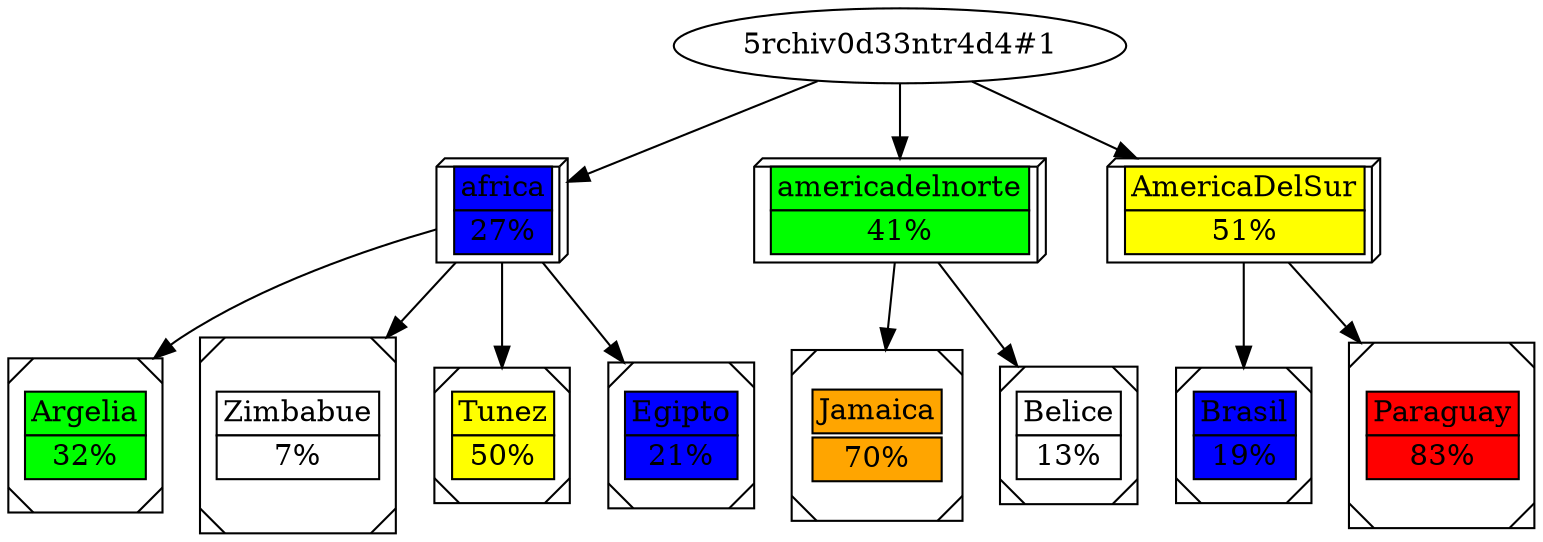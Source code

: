 digraph G {
"5rchiv0d33ntr4d4#1" -> "africa"
Argelia[label=<<table border="0" cellborder="1" cellspacing="0"><tr><td bgcolor="green">Argelia</td></tr><tr><td bgcolor="green">32%</td></tr></table>>, shape=Msquare];
africa -> Argelia

Zimbabue[label=<<table border="0" cellborder="1" cellspacing="0"><tr><td bgcolor="white">Zimbabue</td></tr><tr><td bgcolor="white">7%</td></tr></table>>, shape=Msquare];
africa -> Zimbabue

Tunez[label=<<table border="0" cellborder="1" cellspacing="0"><tr><td bgcolor="yellow">Tunez</td></tr><tr><td bgcolor="yellow">50%</td></tr></table>>, shape=Msquare];
africa -> Tunez

Egipto[label=<<table border="0" cellborder="1" cellspacing="0"><tr><td bgcolor="blue">Egipto</td></tr><tr><td bgcolor="blue">21%</td></tr></table>>, shape=Msquare];
africa -> Egipto

africa[label=<<table border="0" cellborder="1" cellspacing="0"><tr><td bgcolor="blue">africa</td></tr><tr><td bgcolor="blue">27%</td></tr></table>>, shape=box3d];
"5rchiv0d33ntr4d4#1" -> "americadelnorte"
Jamaica[label=<<table border="0" cellborder="1" ellspacing="0"><tr><td bgcolor="orange">Jamaica</td></tr><tr><td bgcolor="orange">70%</td></tr></table>>, shape=Msquare];
americadelnorte -> Jamaica

Belice[label=<<table border="0" cellborder="1" cellspacing="0"><tr><td bgcolor="white">Belice</td></tr><tr><td bgcolor="white">13%</td></tr></table>>, shape=Msquare];
americadelnorte -> Belice

americadelnorte[label=<<table border="0" cellborder="1" cellspacing="0"><tr><td bgcolor="green">americadelnorte</td></tr><tr><td bgcolor="green">41%</td></tr></table>>, shape=box3d];
"5rchiv0d33ntr4d4#1" -> "AmericaDelSur"
Brasil[label=<<table border="0" cellborder="1" cellspacing="0"><tr><td bgcolor="blue">Brasil</td></tr><tr><td bgcolor="blue">19%</td></tr></table>>, shape=Msquare];
AmericaDelSur -> Brasil

Paraguay[label=<<table border="0" cellborder="1" cellspacing="0"><tr><td bgcolor="red">Paraguay</td></tr><tr><td bgcolor="red">83%</td></tr></table>>, shape=Msquare];
AmericaDelSur -> Paraguay

AmericaDelSur[label=<<table border="0" cellborder="1" cellspacing="0"><tr><td bgcolor="yellow">AmericaDelSur</td></tr><tr><td bgcolor="yellow">51%</td></tr></table>>, shape=box3d];
}
